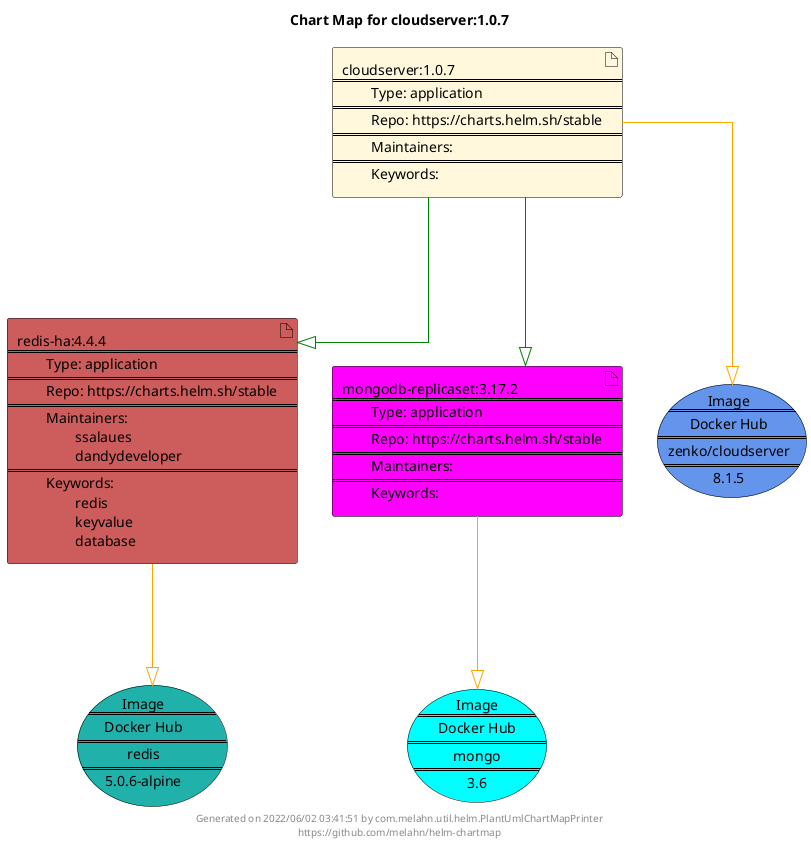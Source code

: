 @startuml
skinparam linetype ortho
skinparam backgroundColor white
skinparam usecaseBorderColor black
skinparam usecaseArrowColor LightSlateGray
skinparam artifactBorderColor black
skinparam artifactArrowColor LightSlateGray

title Chart Map for cloudserver:1.0.7

'There are 3 referenced Helm Charts
artifact "redis-ha:4.4.4\n====\n\tType: application\n====\n\tRepo: https://charts.helm.sh/stable\n====\n\tMaintainers: \n\t\tssalaues\n\t\tdandydeveloper\n====\n\tKeywords: \n\t\tredis\n\t\tkeyvalue\n\t\tdatabase" as redis_ha_4_4_4 #IndianRed
artifact "cloudserver:1.0.7\n====\n\tType: application\n====\n\tRepo: https://charts.helm.sh/stable\n====\n\tMaintainers: \n====\n\tKeywords: " as cloudserver_1_0_7 #Cornsilk
artifact "mongodb-replicaset:3.17.2\n====\n\tType: application\n====\n\tRepo: https://charts.helm.sh/stable\n====\n\tMaintainers: \n====\n\tKeywords: " as mongodb_replicaset_3_17_2 #Fuchsia

'There are 3 referenced Docker Images
usecase "Image\n====\nDocker Hub\n====\nredis\n====\n5.0.6-alpine" as redis_5_0_6_alpine #LightSeaGreen
usecase "Image\n====\nDocker Hub\n====\nzenko/cloudserver\n====\n8.1.5" as zenko_cloudserver_8_1_5 #CornflowerBlue
usecase "Image\n====\nDocker Hub\n====\nmongo\n====\n3.6" as mongo_3_6 #Aqua

'Chart Dependencies
cloudserver_1_0_7--[#green]-|>redis_ha_4_4_4
cloudserver_1_0_7--[#green]-|>mongodb_replicaset_3_17_2
redis_ha_4_4_4--[#orange]-|>redis_5_0_6_alpine
cloudserver_1_0_7--[#orange]-|>zenko_cloudserver_8_1_5
mongodb_replicaset_3_17_2--[#orange]-|>mongo_3_6

center footer Generated on 2022/06/02 03:41:51 by com.melahn.util.helm.PlantUmlChartMapPrinter\nhttps://github.com/melahn/helm-chartmap
@enduml
